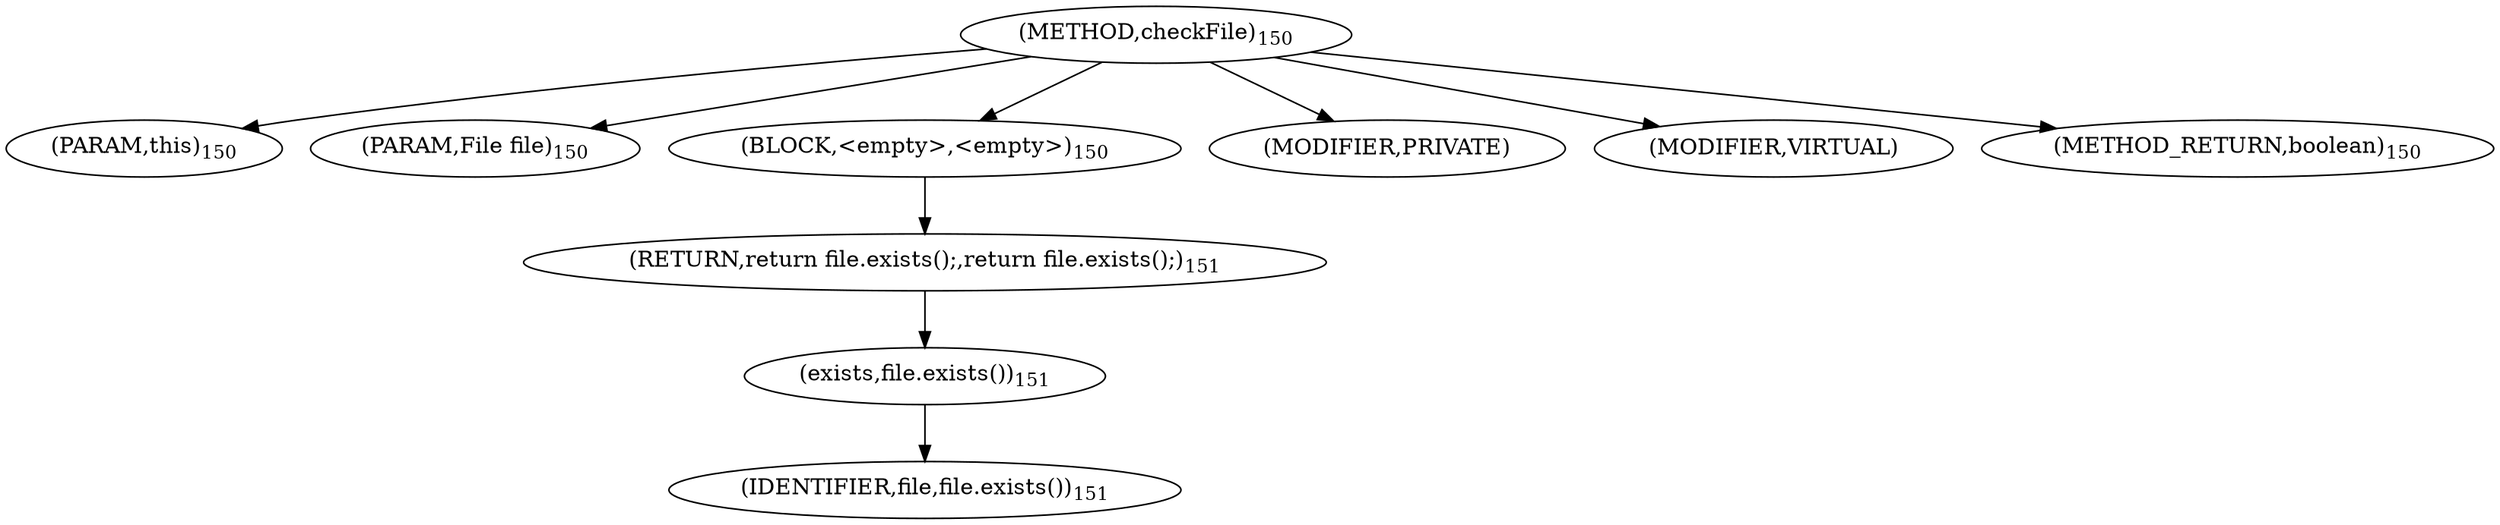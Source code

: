 digraph "checkFile" {  
"347" [label = <(METHOD,checkFile)<SUB>150</SUB>> ]
"348" [label = <(PARAM,this)<SUB>150</SUB>> ]
"349" [label = <(PARAM,File file)<SUB>150</SUB>> ]
"350" [label = <(BLOCK,&lt;empty&gt;,&lt;empty&gt;)<SUB>150</SUB>> ]
"351" [label = <(RETURN,return file.exists();,return file.exists();)<SUB>151</SUB>> ]
"352" [label = <(exists,file.exists())<SUB>151</SUB>> ]
"353" [label = <(IDENTIFIER,file,file.exists())<SUB>151</SUB>> ]
"354" [label = <(MODIFIER,PRIVATE)> ]
"355" [label = <(MODIFIER,VIRTUAL)> ]
"356" [label = <(METHOD_RETURN,boolean)<SUB>150</SUB>> ]
  "347" -> "348" 
  "347" -> "349" 
  "347" -> "350" 
  "347" -> "354" 
  "347" -> "355" 
  "347" -> "356" 
  "350" -> "351" 
  "351" -> "352" 
  "352" -> "353" 
}
